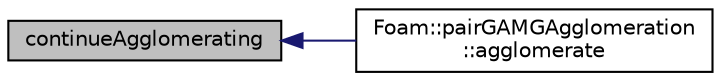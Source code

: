 digraph "continueAgglomerating"
{
  bgcolor="transparent";
  edge [fontname="Helvetica",fontsize="10",labelfontname="Helvetica",labelfontsize="10"];
  node [fontname="Helvetica",fontsize="10",shape=record];
  rankdir="LR";
  Node1 [label="continueAgglomerating",height=0.2,width=0.4,color="black", fillcolor="grey75", style="filled" fontcolor="black"];
  Node1 -> Node2 [dir="back",color="midnightblue",fontsize="10",style="solid",fontname="Helvetica"];
  Node2 [label="Foam::pairGAMGAgglomeration\l::agglomerate",height=0.2,width=0.4,color="black",URL="$classFoam_1_1pairGAMGAgglomeration.html#a3aef87eca50fd56fb1d65f9bb5f12d3a",tooltip="Agglomerate all levels starting from the given face weights. "];
}

